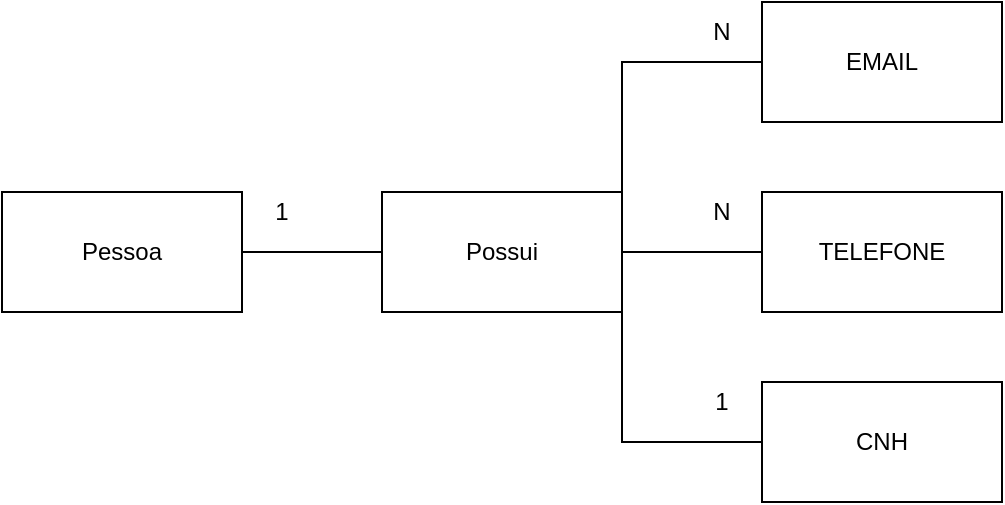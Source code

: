 <mxfile version="14.1.8" type="device"><diagram id="_qvbK0-QJQD1BbdvHjTC" name="Página-1"><mxGraphModel dx="852" dy="504" grid="1" gridSize="10" guides="1" tooltips="1" connect="1" arrows="1" fold="1" page="1" pageScale="1" pageWidth="827" pageHeight="1169" math="0" shadow="0"><root><mxCell id="0"/><mxCell id="1" parent="0"/><mxCell id="WqSRE4bh0xHcoa8HpyAH-7" style="edgeStyle=orthogonalEdgeStyle;rounded=0;orthogonalLoop=1;jettySize=auto;html=1;exitX=1;exitY=0.5;exitDx=0;exitDy=0;entryX=0;entryY=0.5;entryDx=0;entryDy=0;endArrow=none;endFill=0;" edge="1" parent="1" source="WqSRE4bh0xHcoa8HpyAH-1" target="WqSRE4bh0xHcoa8HpyAH-5"><mxGeometry relative="1" as="geometry"/></mxCell><mxCell id="WqSRE4bh0xHcoa8HpyAH-1" value="Pessoa" style="rounded=0;whiteSpace=wrap;html=1;" vertex="1" parent="1"><mxGeometry x="130" y="170" width="120" height="60" as="geometry"/></mxCell><mxCell id="WqSRE4bh0xHcoa8HpyAH-2" value="TELEFONE" style="rounded=0;whiteSpace=wrap;html=1;" vertex="1" parent="1"><mxGeometry x="510" y="170" width="120" height="60" as="geometry"/></mxCell><mxCell id="WqSRE4bh0xHcoa8HpyAH-3" value="EMAIL" style="rounded=0;whiteSpace=wrap;html=1;" vertex="1" parent="1"><mxGeometry x="510" y="75" width="120" height="60" as="geometry"/></mxCell><mxCell id="WqSRE4bh0xHcoa8HpyAH-4" value="CNH" style="rounded=0;whiteSpace=wrap;html=1;" vertex="1" parent="1"><mxGeometry x="510" y="265" width="120" height="60" as="geometry"/></mxCell><mxCell id="WqSRE4bh0xHcoa8HpyAH-10" style="edgeStyle=orthogonalEdgeStyle;rounded=0;orthogonalLoop=1;jettySize=auto;html=1;exitX=1;exitY=0.5;exitDx=0;exitDy=0;entryX=0;entryY=0.5;entryDx=0;entryDy=0;endArrow=none;endFill=0;" edge="1" parent="1" source="WqSRE4bh0xHcoa8HpyAH-5" target="WqSRE4bh0xHcoa8HpyAH-2"><mxGeometry relative="1" as="geometry"/></mxCell><mxCell id="WqSRE4bh0xHcoa8HpyAH-15" style="edgeStyle=orthogonalEdgeStyle;rounded=0;orthogonalLoop=1;jettySize=auto;html=1;exitX=1;exitY=0.5;exitDx=0;exitDy=0;entryX=0;entryY=0.5;entryDx=0;entryDy=0;endArrow=none;endFill=0;" edge="1" parent="1" source="WqSRE4bh0xHcoa8HpyAH-5" target="WqSRE4bh0xHcoa8HpyAH-4"><mxGeometry relative="1" as="geometry"><Array as="points"><mxPoint x="440" y="295"/></Array></mxGeometry></mxCell><mxCell id="WqSRE4bh0xHcoa8HpyAH-16" style="edgeStyle=orthogonalEdgeStyle;rounded=0;orthogonalLoop=1;jettySize=auto;html=1;exitX=1;exitY=0.5;exitDx=0;exitDy=0;entryX=0;entryY=0.5;entryDx=0;entryDy=0;endArrow=none;endFill=0;" edge="1" parent="1" source="WqSRE4bh0xHcoa8HpyAH-5" target="WqSRE4bh0xHcoa8HpyAH-3"><mxGeometry relative="1" as="geometry"><Array as="points"><mxPoint x="440" y="105"/></Array></mxGeometry></mxCell><mxCell id="WqSRE4bh0xHcoa8HpyAH-5" value="Possui" style="rounded=0;whiteSpace=wrap;html=1;" vertex="1" parent="1"><mxGeometry x="320" y="170" width="120" height="60" as="geometry"/></mxCell><mxCell id="WqSRE4bh0xHcoa8HpyAH-11" value="N" style="text;html=1;strokeColor=none;fillColor=none;align=center;verticalAlign=middle;whiteSpace=wrap;rounded=0;" vertex="1" parent="1"><mxGeometry x="470" y="170" width="40" height="20" as="geometry"/></mxCell><mxCell id="WqSRE4bh0xHcoa8HpyAH-12" value="N" style="text;html=1;strokeColor=none;fillColor=none;align=center;verticalAlign=middle;whiteSpace=wrap;rounded=0;" vertex="1" parent="1"><mxGeometry x="470" y="80" width="40" height="20" as="geometry"/></mxCell><mxCell id="WqSRE4bh0xHcoa8HpyAH-13" value="1" style="text;html=1;strokeColor=none;fillColor=none;align=center;verticalAlign=middle;whiteSpace=wrap;rounded=0;" vertex="1" parent="1"><mxGeometry x="470" y="265" width="40" height="20" as="geometry"/></mxCell><mxCell id="WqSRE4bh0xHcoa8HpyAH-14" value="1" style="text;html=1;strokeColor=none;fillColor=none;align=center;verticalAlign=middle;whiteSpace=wrap;rounded=0;" vertex="1" parent="1"><mxGeometry x="250" y="170" width="40" height="20" as="geometry"/></mxCell></root></mxGraphModel></diagram></mxfile>